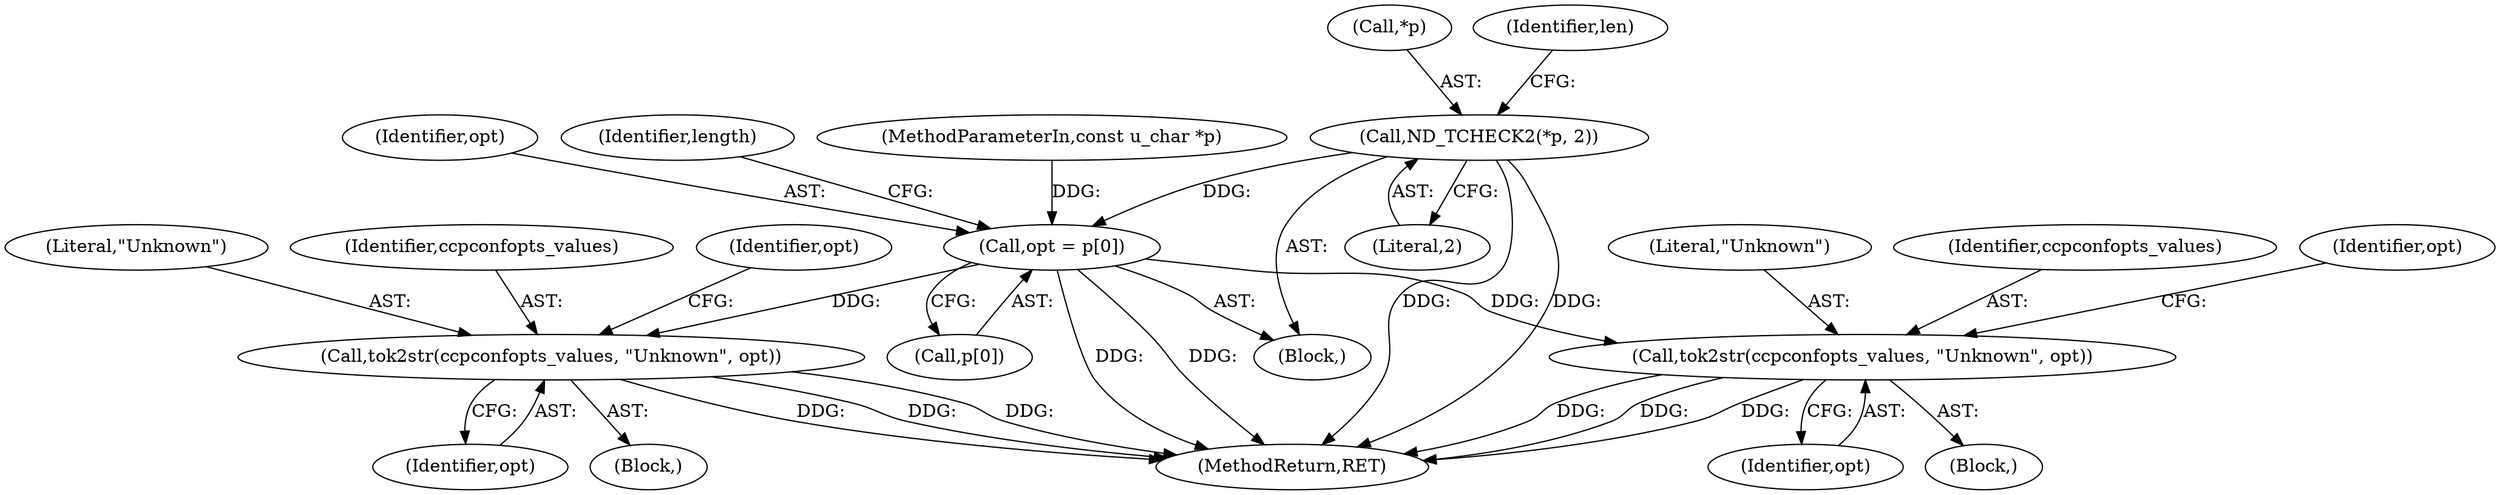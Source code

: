 digraph "0_tcpdump_7029d15f148ef24bb7c6668bc640f5470d085e5a_0@pointer" {
"1000116" [label="(Call,ND_TCHECK2(*p, 2))"];
"1000125" [label="(Call,opt = p[0])"];
"1000147" [label="(Call,tok2str(ccpconfopts_values, \"Unknown\", opt))"];
"1000162" [label="(Call,tok2str(ccpconfopts_values, \"Unknown\", opt))"];
"1000116" [label="(Call,ND_TCHECK2(*p, 2))"];
"1000105" [label="(MethodParameterIn,const u_char *p)"];
"1000164" [label="(Literal,\"Unknown\")"];
"1000126" [label="(Identifier,opt)"];
"1000163" [label="(Identifier,ccpconfopts_values)"];
"1000107" [label="(Block,)"];
"1000127" [label="(Call,p[0])"];
"1000149" [label="(Literal,\"Unknown\")"];
"1000119" [label="(Literal,2)"];
"1000125" [label="(Call,opt = p[0])"];
"1000150" [label="(Identifier,opt)"];
"1000162" [label="(Call,tok2str(ccpconfopts_values, \"Unknown\", opt))"];
"1000165" [label="(Identifier,opt)"];
"1000117" [label="(Call,*p)"];
"1000147" [label="(Call,tok2str(ccpconfopts_values, \"Unknown\", opt))"];
"1000148" [label="(Identifier,ccpconfopts_values)"];
"1000167" [label="(Identifier,opt)"];
"1000152" [label="(Identifier,opt)"];
"1000369" [label="(MethodReturn,RET)"];
"1000121" [label="(Identifier,len)"];
"1000132" [label="(Identifier,length)"];
"1000146" [label="(Block,)"];
"1000161" [label="(Block,)"];
"1000116" -> "1000107"  [label="AST: "];
"1000116" -> "1000119"  [label="CFG: "];
"1000117" -> "1000116"  [label="AST: "];
"1000119" -> "1000116"  [label="AST: "];
"1000121" -> "1000116"  [label="CFG: "];
"1000116" -> "1000369"  [label="DDG: "];
"1000116" -> "1000369"  [label="DDG: "];
"1000116" -> "1000125"  [label="DDG: "];
"1000125" -> "1000107"  [label="AST: "];
"1000125" -> "1000127"  [label="CFG: "];
"1000126" -> "1000125"  [label="AST: "];
"1000127" -> "1000125"  [label="AST: "];
"1000132" -> "1000125"  [label="CFG: "];
"1000125" -> "1000369"  [label="DDG: "];
"1000125" -> "1000369"  [label="DDG: "];
"1000105" -> "1000125"  [label="DDG: "];
"1000125" -> "1000147"  [label="DDG: "];
"1000125" -> "1000162"  [label="DDG: "];
"1000147" -> "1000146"  [label="AST: "];
"1000147" -> "1000150"  [label="CFG: "];
"1000148" -> "1000147"  [label="AST: "];
"1000149" -> "1000147"  [label="AST: "];
"1000150" -> "1000147"  [label="AST: "];
"1000152" -> "1000147"  [label="CFG: "];
"1000147" -> "1000369"  [label="DDG: "];
"1000147" -> "1000369"  [label="DDG: "];
"1000147" -> "1000369"  [label="DDG: "];
"1000162" -> "1000161"  [label="AST: "];
"1000162" -> "1000165"  [label="CFG: "];
"1000163" -> "1000162"  [label="AST: "];
"1000164" -> "1000162"  [label="AST: "];
"1000165" -> "1000162"  [label="AST: "];
"1000167" -> "1000162"  [label="CFG: "];
"1000162" -> "1000369"  [label="DDG: "];
"1000162" -> "1000369"  [label="DDG: "];
"1000162" -> "1000369"  [label="DDG: "];
}
